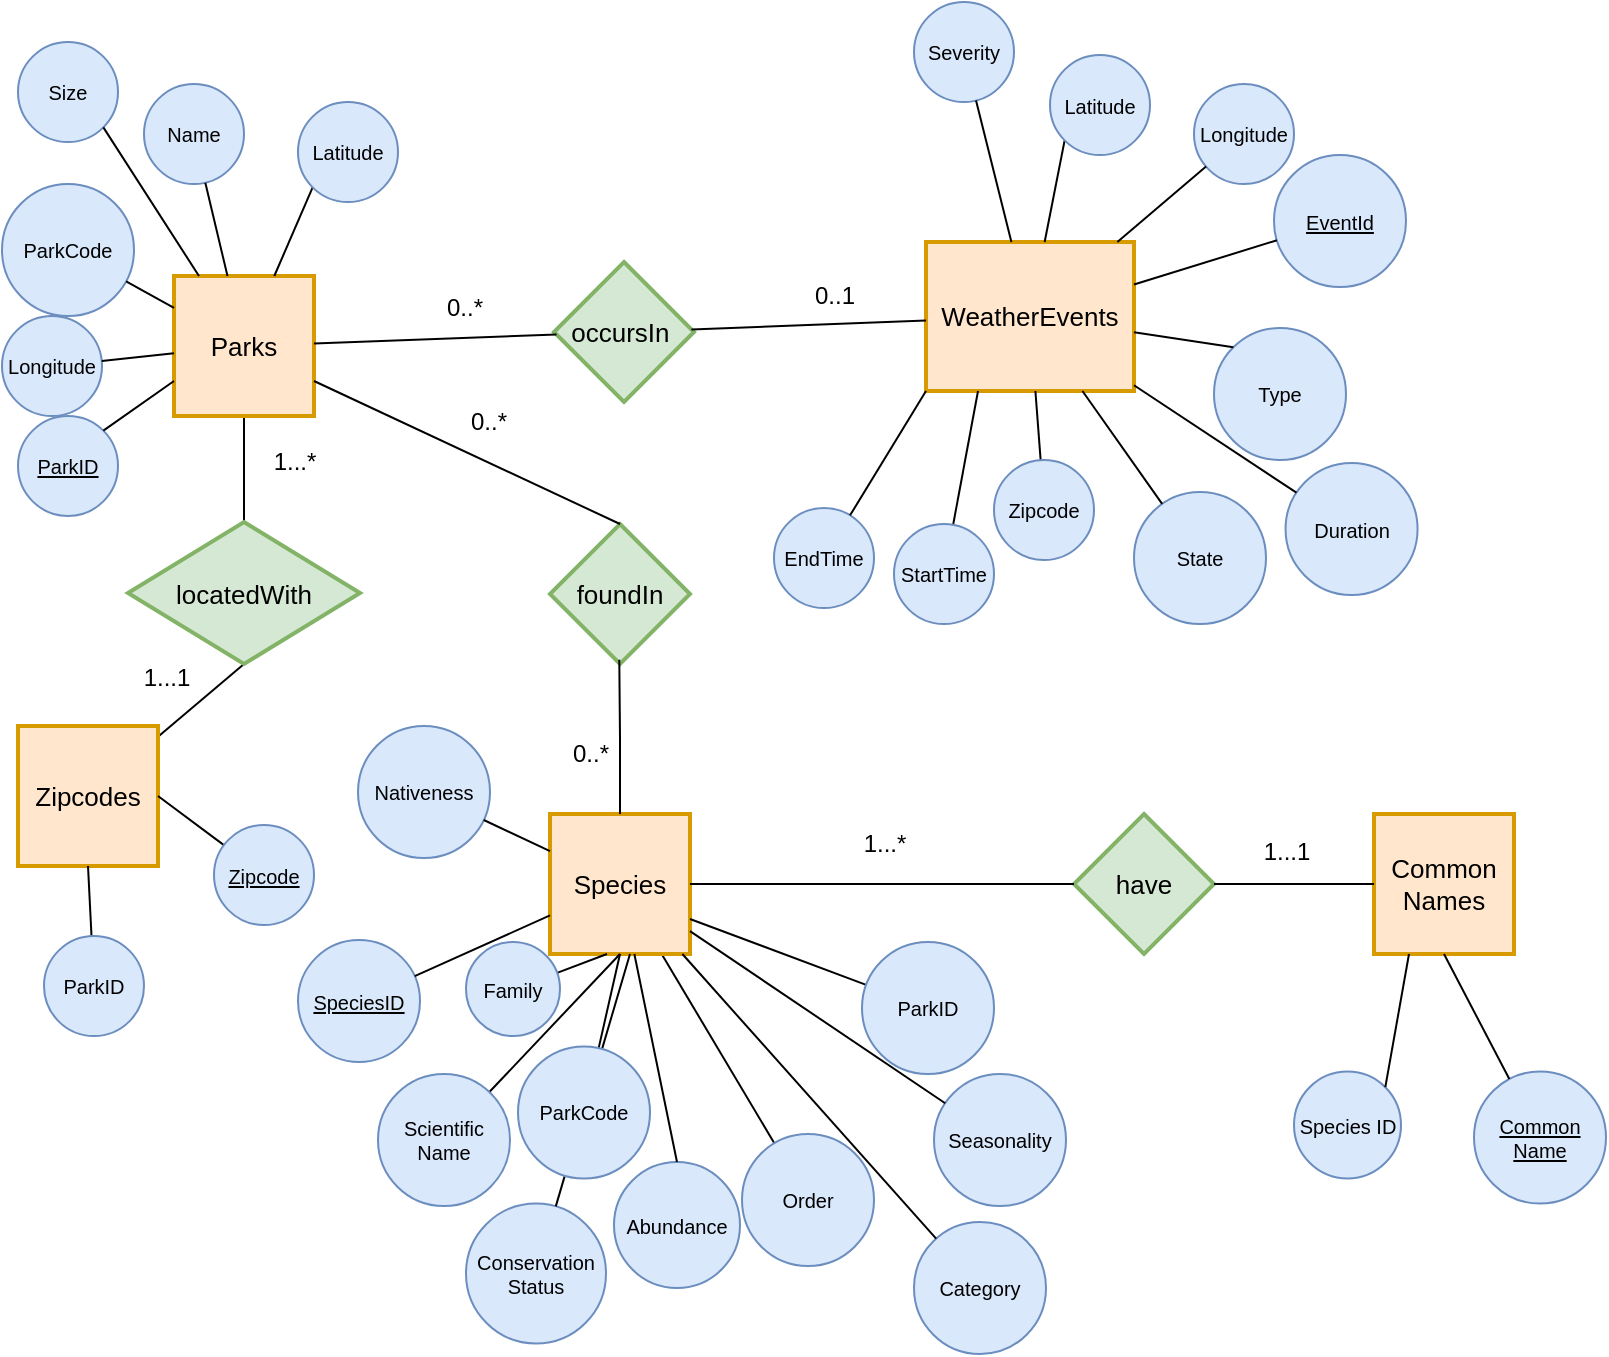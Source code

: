 <mxfile version="17.4.0" type="google"><diagram id="fc1f3b67-3c9b-b1b3-7705-706421d27264" name="parksnWeatherDB"><mxGraphModel grid="1" page="1" gridSize="10" guides="1" tooltips="1" connect="1" arrows="1" fold="1" pageScale="1" pageWidth="850" pageHeight="1100" math="0" shadow="0"><root><mxCell id="0"/><mxCell id="1" parent="0"/><mxCell id="uYsAW6yzvNdse-0RKlBm-2" style="edgeStyle=none;rounded=0;html=1;endArrow=none;endFill=0;jettySize=auto;orthogonalLoop=1;fontSize=12;" edge="1" parent="1" source="uYsAW6yzvNdse-0RKlBm-1" target="4a63a70a29bb4ada-19"><mxGeometry relative="1" as="geometry"><mxPoint x="451.5" y="676" as="sourcePoint"/><mxPoint x="405.882" y="586" as="targetPoint"/></mxGeometry></mxCell><mxCell id="uYsAW6yzvNdse-0RKlBm-13" value="1...*" style="edgeStyle=orthogonalEdgeStyle;rounded=0;orthogonalLoop=1;jettySize=auto;html=1;fontSize=12;endArrow=none;endFill=0;" edge="1" parent="1" source="4cd4486c729dc68b-1" target="uYsAW6yzvNdse-0RKlBm-11"><mxGeometry x="-0.132" y="25" relative="1" as="geometry"><mxPoint as="offset"/></mxGeometry></mxCell><mxCell id="4cd4486c729dc68b-1" value="Parks" style="strokeWidth=2;whiteSpace=wrap;html=1;align=center;fontSize=13;fontFamily=Helvetica;fontColor=#000000;strokeColor=#d79b00;fillColor=#ffe6cc;" vertex="1" parent="1"><mxGeometry x="120" y="157" width="70" height="70" as="geometry"/></mxCell><mxCell id="4a63a70a29bb4ada-1" value="Name" style="ellipse;whiteSpace=wrap;html=1;aspect=fixed;fontSize=10;fillColor=#dae8fc;strokeColor=#6c8ebf;" vertex="1" parent="1"><mxGeometry x="105" y="61" width="50" height="50" as="geometry"/></mxCell><mxCell id="4a63a70a29bb4ada-2" value="ParkCode" style="ellipse;whiteSpace=wrap;html=1;aspect=fixed;fontSize=10;fillColor=#dae8fc;strokeColor=#6c8ebf;" vertex="1" parent="1"><mxGeometry x="34" y="111" width="66" height="66" as="geometry"/></mxCell><mxCell id="4a63a70a29bb4ada-3" value="Longitude" style="ellipse;whiteSpace=wrap;html=1;aspect=fixed;fontSize=10;fillColor=#dae8fc;strokeColor=#6c8ebf;" vertex="1" parent="1"><mxGeometry x="34" y="177" width="50" height="50" as="geometry"/></mxCell><mxCell id="4a63a70a29bb4ada-19" value="Species" style="strokeWidth=2;whiteSpace=wrap;html=1;align=center;fontSize=13;fontFamily=Helvetica;fontColor=#000000;strokeColor=#d79b00;fillColor=#ffe6cc;" vertex="1" parent="1"><mxGeometry x="308" y="426" width="70" height="70" as="geometry"/></mxCell><mxCell id="4a63a70a29bb4ada-20" value="&lt;u&gt;SpeciesID&lt;/u&gt;" style="ellipse;whiteSpace=wrap;html=1;aspect=fixed;fontSize=10;fillColor=#dae8fc;strokeColor=#6c8ebf;" vertex="1" parent="1"><mxGeometry x="182" y="489" width="61" height="61" as="geometry"/></mxCell><mxCell id="4a63a70a29bb4ada-22" value="foundIn" style="shape=rhombus;strokeWidth=2;fontSize=13;perimeter=rhombusPerimeter;whiteSpace=wrap;html=1;align=center;fillColor=#d5e8d4;strokeColor=#82b366;" vertex="1" parent="1"><mxGeometry x="308" y="281" width="70" height="70" as="geometry"/></mxCell><mxCell id="4a63a70a29bb4ada-39" style="edgeStyle=orthogonalEdgeStyle;rounded=0;html=1;exitX=0.5;exitY=0;entryX=0.495;entryY=0.969;endArrow=none;endFill=0;jettySize=auto;orthogonalLoop=1;fontSize=12;startArrow=none;startFill=0;entryDx=0;entryDy=0;entryPerimeter=0;" edge="1" parent="1" source="4a63a70a29bb4ada-19" target="4a63a70a29bb4ada-22"><mxGeometry relative="1" as="geometry"><mxPoint x="343" y="381" as="targetPoint"/></mxGeometry></mxCell><mxCell id="4a63a70a29bb4ada-40" style="rounded=0;html=1;exitX=0.5;exitY=0;endArrow=none;endFill=0;jettySize=auto;orthogonalLoop=1;fontSize=12;entryX=1;entryY=0.75;entryDx=0;entryDy=0;" edge="1" parent="1" source="4a63a70a29bb4ada-22" target="4cd4486c729dc68b-1"><mxGeometry relative="1" as="geometry"><mxPoint x="210" y="300" as="targetPoint"/></mxGeometry></mxCell><mxCell id="4a63a70a29bb4ada-52" style="edgeStyle=none;rounded=0;html=1;endArrow=none;endFill=0;jettySize=auto;orthogonalLoop=1;fontSize=12;" edge="1" parent="1" source="4a63a70a29bb4ada-20" target="4a63a70a29bb4ada-19"><mxGeometry relative="1" as="geometry"/></mxCell><mxCell id="4a63a70a29bb4ada-54" style="edgeStyle=none;rounded=0;html=1;endArrow=none;endFill=0;jettySize=auto;orthogonalLoop=1;fontSize=12;" edge="1" parent="1" source="4a63a70a29bb4ada-2" target="4cd4486c729dc68b-1"><mxGeometry relative="1" as="geometry"/></mxCell><mxCell id="4a63a70a29bb4ada-55" style="edgeStyle=none;rounded=0;html=1;endArrow=none;endFill=0;jettySize=auto;orthogonalLoop=1;fontSize=12;" edge="1" parent="1" source="4a63a70a29bb4ada-1" target="4cd4486c729dc68b-1"><mxGeometry relative="1" as="geometry"/></mxCell><mxCell id="4a63a70a29bb4ada-56" style="edgeStyle=none;rounded=0;html=1;endArrow=none;endFill=0;jettySize=auto;orthogonalLoop=1;fontSize=12;" edge="1" parent="1" source="4a63a70a29bb4ada-3" target="4cd4486c729dc68b-1"><mxGeometry relative="1" as="geometry"><mxPoint x="110" y="260" as="sourcePoint"/></mxGeometry></mxCell><mxCell id="4a63a70a29bb4ada-11" style="rounded=0;html=1;startArrow=none;startFill=0;endArrow=none;endFill=0;jettySize=auto;orthogonalLoop=1;fontSize=10;exitX=0;exitY=1;exitDx=0;exitDy=0;" edge="1" parent="1" source="UoRCHC5bR0f7r5YLTToS-7" target="4cd4486c729dc68b-1"><mxGeometry relative="1" as="geometry"><mxPoint x="199.536" y="138.643" as="sourcePoint"/></mxGeometry></mxCell><mxCell id="UoRCHC5bR0f7r5YLTToS-1" style="edgeStyle=none;rounded=0;html=1;endArrow=none;endFill=0;jettySize=auto;orthogonalLoop=1;fontSize=12;" edge="1" parent="1" source="UoRCHC5bR0f7r5YLTToS-2"><mxGeometry relative="1" as="geometry"><mxPoint x="318" y="526" as="sourcePoint"/><mxPoint x="336.48" y="496.004" as="targetPoint"/></mxGeometry></mxCell><mxCell id="UoRCHC5bR0f7r5YLTToS-2" value="Family" style="ellipse;whiteSpace=wrap;html=1;aspect=fixed;fontSize=10;fillColor=#dae8fc;strokeColor=#6c8ebf;" vertex="1" parent="1"><mxGeometry x="266" y="490" width="47" height="47" as="geometry"/></mxCell><mxCell id="UoRCHC5bR0f7r5YLTToS-3" style="edgeStyle=none;rounded=0;html=1;endArrow=none;endFill=0;jettySize=auto;orthogonalLoop=1;fontSize=12;entryX=0.5;entryY=1;entryDx=0;entryDy=0;" edge="1" parent="1" source="UoRCHC5bR0f7r5YLTToS-4" target="4a63a70a29bb4ada-19"><mxGeometry relative="1" as="geometry"><mxPoint x="328.976" y="543.106" as="sourcePoint"/><mxPoint x="346.48" y="506.004" as="targetPoint"/></mxGeometry></mxCell><mxCell id="UoRCHC5bR0f7r5YLTToS-4" value="Scientific Name" style="ellipse;whiteSpace=wrap;html=1;aspect=fixed;fontSize=10;fillColor=#dae8fc;strokeColor=#6c8ebf;" vertex="1" parent="1"><mxGeometry x="222" y="556" width="66" height="66" as="geometry"/></mxCell><mxCell id="UoRCHC5bR0f7r5YLTToS-6" style="edgeStyle=none;rounded=0;html=1;endArrow=none;endFill=0;jettySize=auto;orthogonalLoop=1;fontSize=12;entryX=1;entryY=0.75;entryDx=0;entryDy=0;" edge="1" parent="1" source="UoRCHC5bR0f7r5YLTToS-5" target="4a63a70a29bb4ada-19"><mxGeometry relative="1" as="geometry"><mxPoint x="394.402" y="574.748" as="sourcePoint"/><mxPoint x="370.5" y="506" as="targetPoint"/></mxGeometry></mxCell><mxCell id="UoRCHC5bR0f7r5YLTToS-5" value="ParkID" style="ellipse;whiteSpace=wrap;html=1;aspect=fixed;fontSize=10;fillColor=#dae8fc;strokeColor=#6c8ebf;" vertex="1" parent="1"><mxGeometry x="464" y="490" width="66" height="66" as="geometry"/></mxCell><mxCell id="UoRCHC5bR0f7r5YLTToS-7" value="Latitude" style="ellipse;whiteSpace=wrap;html=1;aspect=fixed;fontSize=10;fillColor=#dae8fc;strokeColor=#6c8ebf;" vertex="1" parent="1"><mxGeometry x="182" y="70" width="50" height="50" as="geometry"/></mxCell><mxCell id="UoRCHC5bR0f7r5YLTToS-10" value="WeatherEvents" style="strokeWidth=2;whiteSpace=wrap;html=1;align=center;fontSize=13;fontFamily=Helvetica;fontColor=#000000;strokeColor=#d79b00;fillColor=#ffe6cc;" vertex="1" parent="1"><mxGeometry x="496" y="140" width="104" height="74.5" as="geometry"/></mxCell><mxCell id="UoRCHC5bR0f7r5YLTToS-11" value="Severity" style="ellipse;whiteSpace=wrap;html=1;aspect=fixed;fontSize=10;fillColor=#dae8fc;strokeColor=#6c8ebf;" vertex="1" parent="1"><mxGeometry x="490" y="20" width="50" height="50" as="geometry"/></mxCell><mxCell id="UoRCHC5bR0f7r5YLTToS-12" value="State" style="ellipse;whiteSpace=wrap;html=1;aspect=fixed;fontSize=10;fillColor=#dae8fc;strokeColor=#6c8ebf;" vertex="1" parent="1"><mxGeometry x="600" y="265" width="66" height="66" as="geometry"/></mxCell><mxCell id="UoRCHC5bR0f7r5YLTToS-13" value="Longitude" style="ellipse;whiteSpace=wrap;html=1;aspect=fixed;fontSize=10;fillColor=#dae8fc;strokeColor=#6c8ebf;" vertex="1" parent="1"><mxGeometry x="630" y="61" width="50" height="50" as="geometry"/></mxCell><mxCell id="UoRCHC5bR0f7r5YLTToS-14" style="edgeStyle=none;rounded=0;html=1;endArrow=none;endFill=0;jettySize=auto;orthogonalLoop=1;fontSize=12;" edge="1" parent="1" source="UoRCHC5bR0f7r5YLTToS-12" target="UoRCHC5bR0f7r5YLTToS-10"><mxGeometry relative="1" as="geometry"/></mxCell><mxCell id="UoRCHC5bR0f7r5YLTToS-15" style="edgeStyle=none;rounded=0;html=1;endArrow=none;endFill=0;jettySize=auto;orthogonalLoop=1;fontSize=12;" edge="1" parent="1" source="UoRCHC5bR0f7r5YLTToS-11" target="UoRCHC5bR0f7r5YLTToS-10"><mxGeometry relative="1" as="geometry"/></mxCell><mxCell id="UoRCHC5bR0f7r5YLTToS-16" style="edgeStyle=none;rounded=0;html=1;endArrow=none;endFill=0;jettySize=auto;orthogonalLoop=1;fontSize=12;" edge="1" parent="1" source="UoRCHC5bR0f7r5YLTToS-13" target="UoRCHC5bR0f7r5YLTToS-10"><mxGeometry relative="1" as="geometry"><mxPoint x="486" y="244.5" as="sourcePoint"/></mxGeometry></mxCell><mxCell id="UoRCHC5bR0f7r5YLTToS-17" style="rounded=0;html=1;startArrow=none;startFill=0;endArrow=none;endFill=0;jettySize=auto;orthogonalLoop=1;fontSize=10;exitX=0;exitY=1;exitDx=0;exitDy=0;" edge="1" parent="1" source="UoRCHC5bR0f7r5YLTToS-18" target="UoRCHC5bR0f7r5YLTToS-10"><mxGeometry relative="1" as="geometry"><mxPoint x="575.536" y="123.143" as="sourcePoint"/></mxGeometry></mxCell><mxCell id="UoRCHC5bR0f7r5YLTToS-18" value="Latitude" style="ellipse;whiteSpace=wrap;html=1;aspect=fixed;fontSize=10;fillColor=#dae8fc;strokeColor=#6c8ebf;" vertex="1" parent="1"><mxGeometry x="558" y="46.5" width="50" height="50" as="geometry"/></mxCell><mxCell id="UoRCHC5bR0f7r5YLTToS-19" style="rounded=0;html=1;startArrow=none;startFill=0;endArrow=none;endFill=0;jettySize=auto;orthogonalLoop=1;fontSize=10;" edge="1" parent="1" source="UoRCHC5bR0f7r5YLTToS-20" target="UoRCHC5bR0f7r5YLTToS-10"><mxGeometry relative="1" as="geometry"><mxPoint x="603.322" y="117.178" as="sourcePoint"/><mxPoint x="571.161" y="154.5" as="targetPoint"/></mxGeometry></mxCell><mxCell id="UoRCHC5bR0f7r5YLTToS-20" value="Zipcode" style="ellipse;whiteSpace=wrap;html=1;aspect=fixed;fontSize=10;fillColor=#dae8fc;strokeColor=#6c8ebf;" vertex="1" parent="1"><mxGeometry x="530" y="249" width="50" height="50" as="geometry"/></mxCell><mxCell id="UoRCHC5bR0f7r5YLTToS-21" value="Type" style="ellipse;whiteSpace=wrap;html=1;aspect=fixed;fontSize=10;fillColor=#dae8fc;strokeColor=#6c8ebf;" vertex="1" parent="1"><mxGeometry x="640" y="183" width="66" height="66" as="geometry"/></mxCell><mxCell id="UoRCHC5bR0f7r5YLTToS-22" style="edgeStyle=none;rounded=0;html=1;endArrow=none;endFill=0;jettySize=auto;orthogonalLoop=1;fontSize=12;exitX=0;exitY=0;exitDx=0;exitDy=0;" edge="1" parent="1" source="UoRCHC5bR0f7r5YLTToS-21" target="UoRCHC5bR0f7r5YLTToS-10"><mxGeometry relative="1" as="geometry"><mxPoint x="624.197" y="280.881" as="sourcePoint"/><mxPoint x="584.222" y="224.5" as="targetPoint"/></mxGeometry></mxCell><mxCell id="fUlthGGvtXDP48YVd5_s-2" style="rounded=0;html=1;startArrow=none;startFill=0;endArrow=none;endFill=0;jettySize=auto;orthogonalLoop=1;fontSize=10;entryX=0.25;entryY=1;entryDx=0;entryDy=0;" edge="1" parent="1" source="fUlthGGvtXDP48YVd5_s-3" target="UoRCHC5bR0f7r5YLTToS-10"><mxGeometry relative="1" as="geometry"><mxPoint x="500" y="259" as="sourcePoint"/><mxPoint x="560.695" y="224.5" as="targetPoint"/></mxGeometry></mxCell><mxCell id="fUlthGGvtXDP48YVd5_s-3" value="StartTime" style="ellipse;whiteSpace=wrap;html=1;aspect=fixed;fontSize=10;fillColor=#dae8fc;strokeColor=#6c8ebf;" vertex="1" parent="1"><mxGeometry x="480" y="281" width="50" height="50" as="geometry"/></mxCell><mxCell id="fUlthGGvtXDP48YVd5_s-4" value="EndTime" style="ellipse;whiteSpace=wrap;html=1;aspect=fixed;fontSize=10;fillColor=#dae8fc;strokeColor=#6c8ebf;" vertex="1" parent="1"><mxGeometry x="420" y="273" width="50" height="50" as="geometry"/></mxCell><mxCell id="fUlthGGvtXDP48YVd5_s-7" style="rounded=0;html=1;startArrow=none;startFill=0;endArrow=none;endFill=0;jettySize=auto;orthogonalLoop=1;fontSize=10;entryX=0;entryY=1;entryDx=0;entryDy=0;" edge="1" parent="1" source="fUlthGGvtXDP48YVd5_s-4" target="UoRCHC5bR0f7r5YLTToS-10"><mxGeometry relative="1" as="geometry"><mxPoint x="519.421" y="291.394" as="sourcePoint"/><mxPoint x="532.0" y="224.5" as="targetPoint"/></mxGeometry></mxCell><mxCell id="fUlthGGvtXDP48YVd5_s-8" value="occursIn&amp;nbsp;" style="shape=rhombus;strokeWidth=2;fontSize=13;perimeter=rhombusPerimeter;whiteSpace=wrap;html=1;align=center;fillColor=#d5e8d4;strokeColor=#82b366;" vertex="1" parent="1"><mxGeometry x="310" y="150" width="70" height="70" as="geometry"/></mxCell><mxCell id="fUlthGGvtXDP48YVd5_s-9" style="rounded=0;html=1;startArrow=none;startFill=0;endArrow=none;endFill=0;jettySize=auto;orthogonalLoop=1;fontSize=10;" edge="1" parent="1" source="fUlthGGvtXDP48YVd5_s-8" target="4cd4486c729dc68b-1"><mxGeometry relative="1" as="geometry"><mxPoint x="234.199" y="158.868" as="sourcePoint"/><mxPoint x="200" y="181.667" as="targetPoint"/></mxGeometry></mxCell><mxCell id="fUlthGGvtXDP48YVd5_s-10" style="rounded=0;html=1;startArrow=none;startFill=0;endArrow=none;endFill=0;jettySize=auto;orthogonalLoop=1;fontSize=10;" edge="1" parent="1" source="UoRCHC5bR0f7r5YLTToS-10" target="fUlthGGvtXDP48YVd5_s-8"><mxGeometry relative="1" as="geometry"><mxPoint x="244.199" y="168.868" as="sourcePoint"/><mxPoint x="370" y="190" as="targetPoint"/></mxGeometry></mxCell><mxCell id="fUlthGGvtXDP48YVd5_s-11" value="&lt;u&gt;EventId&lt;/u&gt;" style="ellipse;whiteSpace=wrap;html=1;aspect=fixed;fontSize=10;fillColor=#dae8fc;strokeColor=#6c8ebf;" vertex="1" parent="1"><mxGeometry x="670" y="96.5" width="66" height="66" as="geometry"/></mxCell><mxCell id="fUlthGGvtXDP48YVd5_s-12" style="edgeStyle=none;rounded=0;html=1;endArrow=none;endFill=0;jettySize=auto;orthogonalLoop=1;fontSize=12;" edge="1" parent="1" source="fUlthGGvtXDP48YVd5_s-11" target="UoRCHC5bR0f7r5YLTToS-10"><mxGeometry relative="1" as="geometry"><mxPoint x="645.983" y="112.228" as="sourcePoint"/><mxPoint x="601.679" y="150" as="targetPoint"/></mxGeometry></mxCell><mxCell id="fUlthGGvtXDP48YVd5_s-14" value="0..1" style="text;html=1;align=center;verticalAlign=middle;resizable=0;points=[];autosize=1;strokeColor=none;fillColor=none;" vertex="1" parent="1"><mxGeometry x="430" y="157" width="40" height="20" as="geometry"/></mxCell><mxCell id="fUlthGGvtXDP48YVd5_s-15" value="0..*" style="text;html=1;align=center;verticalAlign=middle;resizable=0;points=[];autosize=1;strokeColor=none;fillColor=none;" vertex="1" parent="1"><mxGeometry x="250" y="163" width="30" height="20" as="geometry"/></mxCell><mxCell id="fUlthGGvtXDP48YVd5_s-17" value="0..*" style="text;html=1;align=center;verticalAlign=middle;resizable=0;points=[];autosize=1;strokeColor=none;fillColor=none;" vertex="1" parent="1"><mxGeometry x="313" y="386" width="30" height="20" as="geometry"/></mxCell><mxCell id="fUlthGGvtXDP48YVd5_s-18" value="0..*" style="text;html=1;align=center;verticalAlign=middle;resizable=0;points=[];autosize=1;strokeColor=none;fillColor=none;" vertex="1" parent="1"><mxGeometry x="262" y="220" width="30" height="20" as="geometry"/></mxCell><mxCell id="fUlthGGvtXDP48YVd5_s-19" value="Nativeness" style="ellipse;whiteSpace=wrap;html=1;aspect=fixed;fontSize=10;fillColor=#dae8fc;strokeColor=#6c8ebf;" vertex="1" parent="1"><mxGeometry x="212" y="382" width="66" height="66" as="geometry"/></mxCell><mxCell id="fUlthGGvtXDP48YVd5_s-20" value="Seasonality" style="ellipse;whiteSpace=wrap;html=1;aspect=fixed;fontSize=10;fillColor=#dae8fc;strokeColor=#6c8ebf;" vertex="1" parent="1"><mxGeometry x="500" y="556" width="66" height="66" as="geometry"/></mxCell><mxCell id="fUlthGGvtXDP48YVd5_s-21" value="Abundance" style="ellipse;whiteSpace=wrap;html=1;aspect=fixed;fontSize=10;fillColor=#dae8fc;strokeColor=#6c8ebf;" vertex="1" parent="1"><mxGeometry x="340" y="600" width="63" height="63" as="geometry"/></mxCell><mxCell id="fUlthGGvtXDP48YVd5_s-25" style="edgeStyle=none;rounded=0;html=1;endArrow=none;endFill=0;jettySize=auto;orthogonalLoop=1;fontSize=12;" edge="1" parent="1" source="fUlthGGvtXDP48YVd5_s-20" target="4a63a70a29bb4ada-19"><mxGeometry relative="1" as="geometry"><mxPoint x="389.5" y="593" as="sourcePoint"/><mxPoint x="363.471" y="506.0" as="targetPoint"/></mxGeometry></mxCell><mxCell id="fUlthGGvtXDP48YVd5_s-22" value="Conservation&lt;br&gt;Status" style="ellipse;whiteSpace=wrap;html=1;aspect=fixed;fontSize=10;fillColor=#dae8fc;strokeColor=#6c8ebf;" vertex="1" parent="1"><mxGeometry x="266" y="620.75" width="70" height="70" as="geometry"/></mxCell><mxCell id="fUlthGGvtXDP48YVd5_s-23" style="edgeStyle=none;rounded=0;html=1;endArrow=none;endFill=0;jettySize=auto;orthogonalLoop=1;fontSize=12;" edge="1" parent="1" source="fUlthGGvtXDP48YVd5_s-22"><mxGeometry relative="1" as="geometry"><mxPoint x="282.916" y="567.362" as="sourcePoint"/><mxPoint x="348" y="496" as="targetPoint"/></mxGeometry></mxCell><mxCell id="fUlthGGvtXDP48YVd5_s-24" style="edgeStyle=none;rounded=0;html=1;endArrow=none;endFill=0;jettySize=auto;orthogonalLoop=1;fontSize=12;exitX=0.5;exitY=0;exitDx=0;exitDy=0;" edge="1" parent="1" source="fUlthGGvtXDP48YVd5_s-21" target="4a63a70a29bb4ada-19"><mxGeometry relative="1" as="geometry"><mxPoint x="353" y="556.0" as="sourcePoint"/><mxPoint x="353" y="506.0" as="targetPoint"/></mxGeometry></mxCell><mxCell id="fUlthGGvtXDP48YVd5_s-26" style="edgeStyle=none;rounded=0;html=1;endArrow=none;endFill=0;jettySize=auto;orthogonalLoop=1;fontSize=12;" edge="1" parent="1" source="fUlthGGvtXDP48YVd5_s-19" target="4a63a70a29bb4ada-19"><mxGeometry relative="1" as="geometry"><mxPoint x="452.079" y="524.107" as="sourcePoint"/><mxPoint x="388" y="488.5" as="targetPoint"/></mxGeometry></mxCell><mxCell id="fUlthGGvtXDP48YVd5_s-27" value="Category" style="ellipse;whiteSpace=wrap;html=1;aspect=fixed;fontSize=10;fillColor=#dae8fc;strokeColor=#6c8ebf;" vertex="1" parent="1"><mxGeometry x="490" y="630" width="66" height="66" as="geometry"/></mxCell><mxCell id="fUlthGGvtXDP48YVd5_s-28" style="edgeStyle=none;rounded=0;html=1;endArrow=none;endFill=0;jettySize=auto;orthogonalLoop=1;fontSize=12;" edge="1" parent="1" source="fUlthGGvtXDP48YVd5_s-27" target="4a63a70a29bb4ada-19"><mxGeometry relative="1" as="geometry"><mxPoint x="419.5" y="586" as="sourcePoint"/><mxPoint x="373.239" y="506.0" as="targetPoint"/></mxGeometry></mxCell><mxCell id="fUlthGGvtXDP48YVd5_s-29" value="Size" style="ellipse;whiteSpace=wrap;html=1;aspect=fixed;fontSize=10;fillColor=#dae8fc;strokeColor=#6c8ebf;" vertex="1" parent="1"><mxGeometry x="42" y="40" width="50" height="50" as="geometry"/></mxCell><mxCell id="fUlthGGvtXDP48YVd5_s-30" style="edgeStyle=none;rounded=0;html=1;endArrow=none;endFill=0;jettySize=auto;orthogonalLoop=1;fontSize=12;exitX=1;exitY=1;exitDx=0;exitDy=0;" edge="1" parent="1" source="fUlthGGvtXDP48YVd5_s-29" target="4cd4486c729dc68b-1"><mxGeometry relative="1" as="geometry"><mxPoint x="145.726" y="120.335" as="sourcePoint"/><mxPoint x="156.745" y="167" as="targetPoint"/></mxGeometry></mxCell><mxCell id="6Y44UrA4Y_i0ec6dvr0l-1" value="Common Names" style="strokeWidth=2;whiteSpace=wrap;html=1;align=center;fontSize=13;fontFamily=Helvetica;fontColor=#000000;strokeColor=#d79b00;fillColor=#ffe6cc;" vertex="1" parent="1"><mxGeometry x="720" y="426" width="70" height="70" as="geometry"/></mxCell><mxCell id="6Y44UrA4Y_i0ec6dvr0l-2" value="have" style="shape=rhombus;strokeWidth=2;fontSize=13;perimeter=rhombusPerimeter;whiteSpace=wrap;html=1;align=center;fillColor=#d5e8d4;strokeColor=#82b366;" vertex="1" parent="1"><mxGeometry x="570" y="426" width="70" height="70" as="geometry"/></mxCell><mxCell id="6Y44UrA4Y_i0ec6dvr0l-3" value="&lt;font style=&quot;font-size: 12px&quot;&gt;1...*&lt;/font&gt;" style="rounded=0;html=1;startArrow=none;startFill=0;endArrow=none;endFill=0;jettySize=auto;orthogonalLoop=1;fontSize=10;entryX=1;entryY=0.5;entryDx=0;entryDy=0;exitX=0;exitY=0.5;exitDx=0;exitDy=0;" edge="1" parent="1" source="6Y44UrA4Y_i0ec6dvr0l-2" target="4a63a70a29bb4ada-19"><mxGeometry x="-0.012" y="-20" relative="1" as="geometry"><mxPoint x="558" y="451.0" as="sourcePoint"/><mxPoint x="419.996" y="443.237" as="targetPoint"/><mxPoint as="offset"/></mxGeometry></mxCell><mxCell id="6Y44UrA4Y_i0ec6dvr0l-5" value="&lt;font style=&quot;font-size: 12px&quot;&gt;1...1&lt;/font&gt;" style="rounded=0;html=1;startArrow=none;startFill=0;endArrow=none;endFill=0;jettySize=auto;orthogonalLoop=1;fontSize=10;entryX=1;entryY=0.5;entryDx=0;entryDy=0;exitX=0;exitY=0.5;exitDx=0;exitDy=0;" edge="1" parent="1" source="6Y44UrA4Y_i0ec6dvr0l-1" target="6Y44UrA4Y_i0ec6dvr0l-2"><mxGeometry x="0.094" y="-16" relative="1" as="geometry"><mxPoint x="783.64" y="428" as="sourcePoint"/><mxPoint x="666.353" y="432.478" as="targetPoint"/><mxPoint as="offset"/></mxGeometry></mxCell><mxCell id="6Y44UrA4Y_i0ec6dvr0l-6" value="Species ID" style="ellipse;whiteSpace=wrap;html=1;aspect=fixed;fontSize=10;fillColor=#dae8fc;strokeColor=#6c8ebf;" vertex="1" parent="1"><mxGeometry x="680" y="554.75" width="53.5" height="53.5" as="geometry"/></mxCell><mxCell id="6Y44UrA4Y_i0ec6dvr0l-8" value="" style="rounded=0;html=1;startArrow=none;startFill=0;endArrow=none;endFill=0;jettySize=auto;orthogonalLoop=1;fontSize=10;entryX=1;entryY=0;entryDx=0;entryDy=0;exitX=0.25;exitY=1;exitDx=0;exitDy=0;" edge="1" parent="1" source="6Y44UrA4Y_i0ec6dvr0l-1" target="6Y44UrA4Y_i0ec6dvr0l-6"><mxGeometry x="0.094" y="-16" relative="1" as="geometry"><mxPoint x="780" y="660" as="sourcePoint"/><mxPoint x="690" y="597.5" as="targetPoint"/><mxPoint as="offset"/></mxGeometry></mxCell><mxCell id="6Y44UrA4Y_i0ec6dvr0l-9" value="&lt;u&gt;Common Name&lt;/u&gt;" style="ellipse;whiteSpace=wrap;html=1;aspect=fixed;fontSize=10;fillColor=#dae8fc;strokeColor=#6c8ebf;" vertex="1" parent="1"><mxGeometry x="770" y="554.75" width="66" height="66" as="geometry"/></mxCell><mxCell id="6Y44UrA4Y_i0ec6dvr0l-10" style="edgeStyle=none;rounded=0;html=1;endArrow=none;endFill=0;jettySize=auto;orthogonalLoop=1;fontSize=12;entryX=0.5;entryY=1;entryDx=0;entryDy=0;" edge="1" parent="1" source="6Y44UrA4Y_i0ec6dvr0l-9" target="6Y44UrA4Y_i0ec6dvr0l-1"><mxGeometry relative="1" as="geometry"><mxPoint x="750.752" y="670.498" as="sourcePoint"/><mxPoint x="800.001" y="512.5" as="targetPoint"/></mxGeometry></mxCell><mxCell id="uYsAW6yzvNdse-0RKlBm-1" value="Order" style="ellipse;whiteSpace=wrap;html=1;aspect=fixed;fontSize=10;fillColor=#dae8fc;strokeColor=#6c8ebf;" vertex="1" parent="1"><mxGeometry x="404" y="586" width="66" height="66" as="geometry"/></mxCell><mxCell id="uYsAW6yzvNdse-0RKlBm-6" value="&lt;u&gt;ParkID&lt;/u&gt;" style="ellipse;whiteSpace=wrap;html=1;aspect=fixed;fontSize=10;fillColor=#dae8fc;strokeColor=#6c8ebf;" vertex="1" parent="1"><mxGeometry x="42" y="227" width="50" height="50" as="geometry"/></mxCell><mxCell id="uYsAW6yzvNdse-0RKlBm-8" style="edgeStyle=none;rounded=0;html=1;endArrow=none;endFill=0;jettySize=auto;orthogonalLoop=1;fontSize=12;exitX=1;exitY=0;exitDx=0;exitDy=0;entryX=0;entryY=0.75;entryDx=0;entryDy=0;" edge="1" parent="1" source="uYsAW6yzvNdse-0RKlBm-6" target="4cd4486c729dc68b-1"><mxGeometry relative="1" as="geometry"><mxPoint x="140" y="250" as="sourcePoint"/><mxPoint x="168.526" y="239.473" as="targetPoint"/></mxGeometry></mxCell><mxCell id="uYsAW6yzvNdse-0RKlBm-12" style="rounded=0;orthogonalLoop=1;jettySize=auto;html=1;entryX=0.5;entryY=1;entryDx=0;entryDy=0;fontSize=12;endArrow=none;endFill=0;" edge="1" parent="1" source="uYsAW6yzvNdse-0RKlBm-9" target="uYsAW6yzvNdse-0RKlBm-11"><mxGeometry relative="1" as="geometry"/></mxCell><mxCell id="uYsAW6yzvNdse-0RKlBm-14" value="1...1" style="edgeLabel;html=1;align=center;verticalAlign=middle;resizable=0;points=[];fontSize=12;" connectable="0" vertex="1" parent="uYsAW6yzvNdse-0RKlBm-12"><mxGeometry x="-0.11" y="2" relative="1" as="geometry"><mxPoint x="-14" y="-12" as="offset"/></mxGeometry></mxCell><mxCell id="uYsAW6yzvNdse-0RKlBm-9" value="Zipcodes" style="strokeWidth=2;whiteSpace=wrap;html=1;align=center;fontSize=13;fontFamily=Helvetica;fontColor=#000000;strokeColor=#d79b00;fillColor=#ffe6cc;" vertex="1" parent="1"><mxGeometry x="42" y="382" width="70" height="70" as="geometry"/></mxCell><mxCell id="uYsAW6yzvNdse-0RKlBm-11" value="locatedWith" style="shape=rhombus;strokeWidth=2;fontSize=13;perimeter=rhombusPerimeter;whiteSpace=wrap;html=1;align=center;fillColor=#d5e8d4;strokeColor=#82b366;" vertex="1" parent="1"><mxGeometry x="97" y="280" width="116" height="71" as="geometry"/></mxCell><mxCell id="uYsAW6yzvNdse-0RKlBm-15" style="rounded=0;html=1;startArrow=none;startFill=0;endArrow=none;endFill=0;jettySize=auto;orthogonalLoop=1;fontSize=10;entryX=1;entryY=0.5;entryDx=0;entryDy=0;" edge="1" parent="1" source="uYsAW6yzvNdse-0RKlBm-16" target="uYsAW6yzvNdse-0RKlBm-9"><mxGeometry relative="1" as="geometry"><mxPoint x="147.322" y="454.178" as="sourcePoint"/><mxPoint x="147" y="406" as="targetPoint"/></mxGeometry></mxCell><mxCell id="uYsAW6yzvNdse-0RKlBm-16" value="&lt;u&gt;Zipcode&lt;/u&gt;" style="ellipse;whiteSpace=wrap;html=1;aspect=fixed;fontSize=10;fillColor=#dae8fc;strokeColor=#6c8ebf;" vertex="1" parent="1"><mxGeometry x="140" y="431.5" width="50" height="50" as="geometry"/></mxCell><mxCell id="5_2jEcQQeegqYF6xKFXr-1" style="edgeStyle=none;rounded=0;html=1;endArrow=none;endFill=0;jettySize=auto;orthogonalLoop=1;fontSize=12;entryX=0.5;entryY=1;entryDx=0;entryDy=0;" edge="1" parent="1" source="5_2jEcQQeegqYF6xKFXr-2" target="4a63a70a29bb4ada-19"><mxGeometry relative="1" as="geometry"><mxPoint x="198.402" y="703.248" as="sourcePoint"/><mxPoint x="340" y="510" as="targetPoint"/></mxGeometry></mxCell><mxCell id="uYsAW6yzvNdse-0RKlBm-17" style="rounded=0;html=1;startArrow=none;startFill=0;endArrow=none;endFill=0;jettySize=auto;orthogonalLoop=1;fontSize=10;entryX=0.5;entryY=1;entryDx=0;entryDy=0;" edge="1" parent="1" source="uYsAW6yzvNdse-0RKlBm-18" target="uYsAW6yzvNdse-0RKlBm-9"><mxGeometry relative="1" as="geometry"><mxPoint x="62.322" y="509.678" as="sourcePoint"/><mxPoint x="27" y="472.5" as="targetPoint"/></mxGeometry></mxCell><mxCell id="uYsAW6yzvNdse-0RKlBm-18" value="ParkID" style="ellipse;whiteSpace=wrap;html=1;aspect=fixed;fontSize=10;fillColor=#dae8fc;strokeColor=#6c8ebf;" vertex="1" parent="1"><mxGeometry x="55" y="487" width="50" height="50" as="geometry"/></mxCell><mxCell id="5_2jEcQQeegqYF6xKFXr-2" value="ParkCode" style="ellipse;whiteSpace=wrap;html=1;aspect=fixed;fontSize=10;fillColor=#dae8fc;strokeColor=#6c8ebf;" vertex="1" parent="1"><mxGeometry x="292" y="542.25" width="66" height="66" as="geometry"/></mxCell><mxCell id="LcNwObtsJQHN2Kdca35R-1" value="Duration" style="ellipse;whiteSpace=wrap;html=1;aspect=fixed;fontSize=10;fillColor=#dae8fc;strokeColor=#6c8ebf;" vertex="1" parent="1"><mxGeometry x="675.78" y="250.5" width="66" height="66" as="geometry"/></mxCell><mxCell id="LcNwObtsJQHN2Kdca35R-2" style="edgeStyle=none;rounded=0;html=1;endArrow=none;endFill=0;jettySize=auto;orthogonalLoop=1;fontSize=12;" edge="1" parent="1" source="LcNwObtsJQHN2Kdca35R-1" target="UoRCHC5bR0f7r5YLTToS-10"><mxGeometry relative="1" as="geometry"><mxPoint x="650.002" y="200" as="targetPoint"/></mxGeometry></mxCell></root></mxGraphModel></diagram></mxfile>